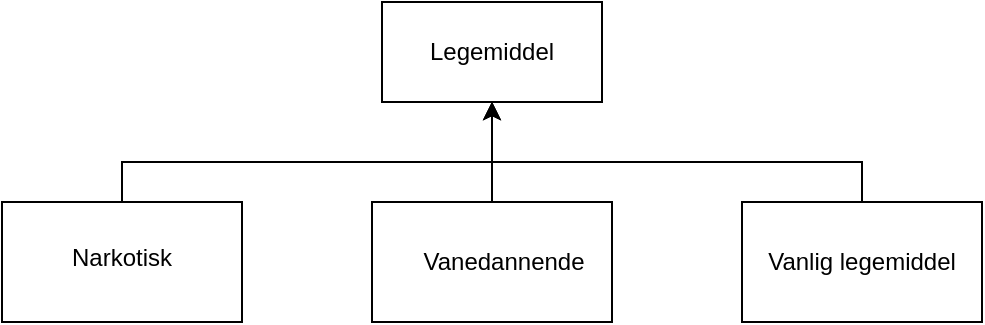 <mxfile version="16.5.6" type="device"><diagram id="akfaN4f641XtVpeP0cfI" name="Page-1"><mxGraphModel dx="1038" dy="539" grid="1" gridSize="10" guides="1" tooltips="1" connect="1" arrows="1" fold="1" page="1" pageScale="1" pageWidth="827" pageHeight="1169" math="0" shadow="0"><root><mxCell id="0"/><mxCell id="1" parent="0"/><mxCell id="AIYeqsNHqR0NGzkHhEti-1" value="" style="rounded=0;whiteSpace=wrap;html=1;" parent="1" vertex="1"><mxGeometry x="340" y="60" width="110" height="50" as="geometry"/></mxCell><mxCell id="AIYeqsNHqR0NGzkHhEti-2" value="Legemiddel" style="text;html=1;strokeColor=none;fillColor=none;align=center;verticalAlign=middle;whiteSpace=wrap;rounded=0;" parent="1" vertex="1"><mxGeometry x="365" y="70" width="60" height="30" as="geometry"/></mxCell><mxCell id="AIYeqsNHqR0NGzkHhEti-3" value="" style="rounded=0;whiteSpace=wrap;html=1;" parent="1" vertex="1"><mxGeometry x="150" y="160" width="120" height="60" as="geometry"/></mxCell><mxCell id="AIYeqsNHqR0NGzkHhEti-4" value="Narkotisk" style="text;html=1;strokeColor=none;fillColor=none;align=center;verticalAlign=middle;whiteSpace=wrap;rounded=0;" parent="1" vertex="1"><mxGeometry x="180" y="170" width="60" height="35" as="geometry"/></mxCell><mxCell id="AIYeqsNHqR0NGzkHhEti-5" value="" style="rounded=0;whiteSpace=wrap;html=1;" parent="1" vertex="1"><mxGeometry x="335" y="160" width="120" height="60" as="geometry"/></mxCell><mxCell id="AIYeqsNHqR0NGzkHhEti-6" value="Vanedannende" style="text;html=1;strokeColor=none;fillColor=none;align=center;verticalAlign=middle;whiteSpace=wrap;rounded=0;" parent="1" vertex="1"><mxGeometry x="371" y="175" width="60" height="30" as="geometry"/></mxCell><mxCell id="AIYeqsNHqR0NGzkHhEti-7" value="" style="rounded=0;whiteSpace=wrap;html=1;" parent="1" vertex="1"><mxGeometry x="520" y="160" width="120" height="60" as="geometry"/></mxCell><mxCell id="AIYeqsNHqR0NGzkHhEti-8" value="Vanlig legemiddel" style="text;html=1;strokeColor=none;fillColor=none;align=center;verticalAlign=middle;whiteSpace=wrap;rounded=0;" parent="1" vertex="1"><mxGeometry x="530" y="175" width="100" height="30" as="geometry"/></mxCell><mxCell id="wPA642_0YBe6AAj4zGzl-2" value="" style="endArrow=classic;html=1;rounded=0;entryX=0.5;entryY=1;entryDx=0;entryDy=0;exitX=0.5;exitY=0;exitDx=0;exitDy=0;" edge="1" parent="1" source="AIYeqsNHqR0NGzkHhEti-3" target="AIYeqsNHqR0NGzkHhEti-1"><mxGeometry width="50" height="50" relative="1" as="geometry"><mxPoint x="230" y="290" as="sourcePoint"/><mxPoint x="280" y="240" as="targetPoint"/><Array as="points"><mxPoint x="210" y="140"/><mxPoint x="395" y="140"/></Array></mxGeometry></mxCell><mxCell id="wPA642_0YBe6AAj4zGzl-3" value="" style="endArrow=classic;html=1;rounded=0;entryX=0.5;entryY=1;entryDx=0;entryDy=0;exitX=0.5;exitY=0;exitDx=0;exitDy=0;" edge="1" parent="1" source="AIYeqsNHqR0NGzkHhEti-7" target="AIYeqsNHqR0NGzkHhEti-1"><mxGeometry width="50" height="50" relative="1" as="geometry"><mxPoint x="530" y="140" as="sourcePoint"/><mxPoint x="580" y="90" as="targetPoint"/><Array as="points"><mxPoint x="580" y="140"/><mxPoint x="395" y="140"/></Array></mxGeometry></mxCell><mxCell id="wPA642_0YBe6AAj4zGzl-4" value="" style="endArrow=classic;html=1;rounded=0;entryX=0.5;entryY=1;entryDx=0;entryDy=0;exitX=0.5;exitY=0;exitDx=0;exitDy=0;" edge="1" parent="1" source="AIYeqsNHqR0NGzkHhEti-5" target="AIYeqsNHqR0NGzkHhEti-1"><mxGeometry width="50" height="50" relative="1" as="geometry"><mxPoint x="310" y="290" as="sourcePoint"/><mxPoint x="360" y="240" as="targetPoint"/></mxGeometry></mxCell></root></mxGraphModel></diagram></mxfile>